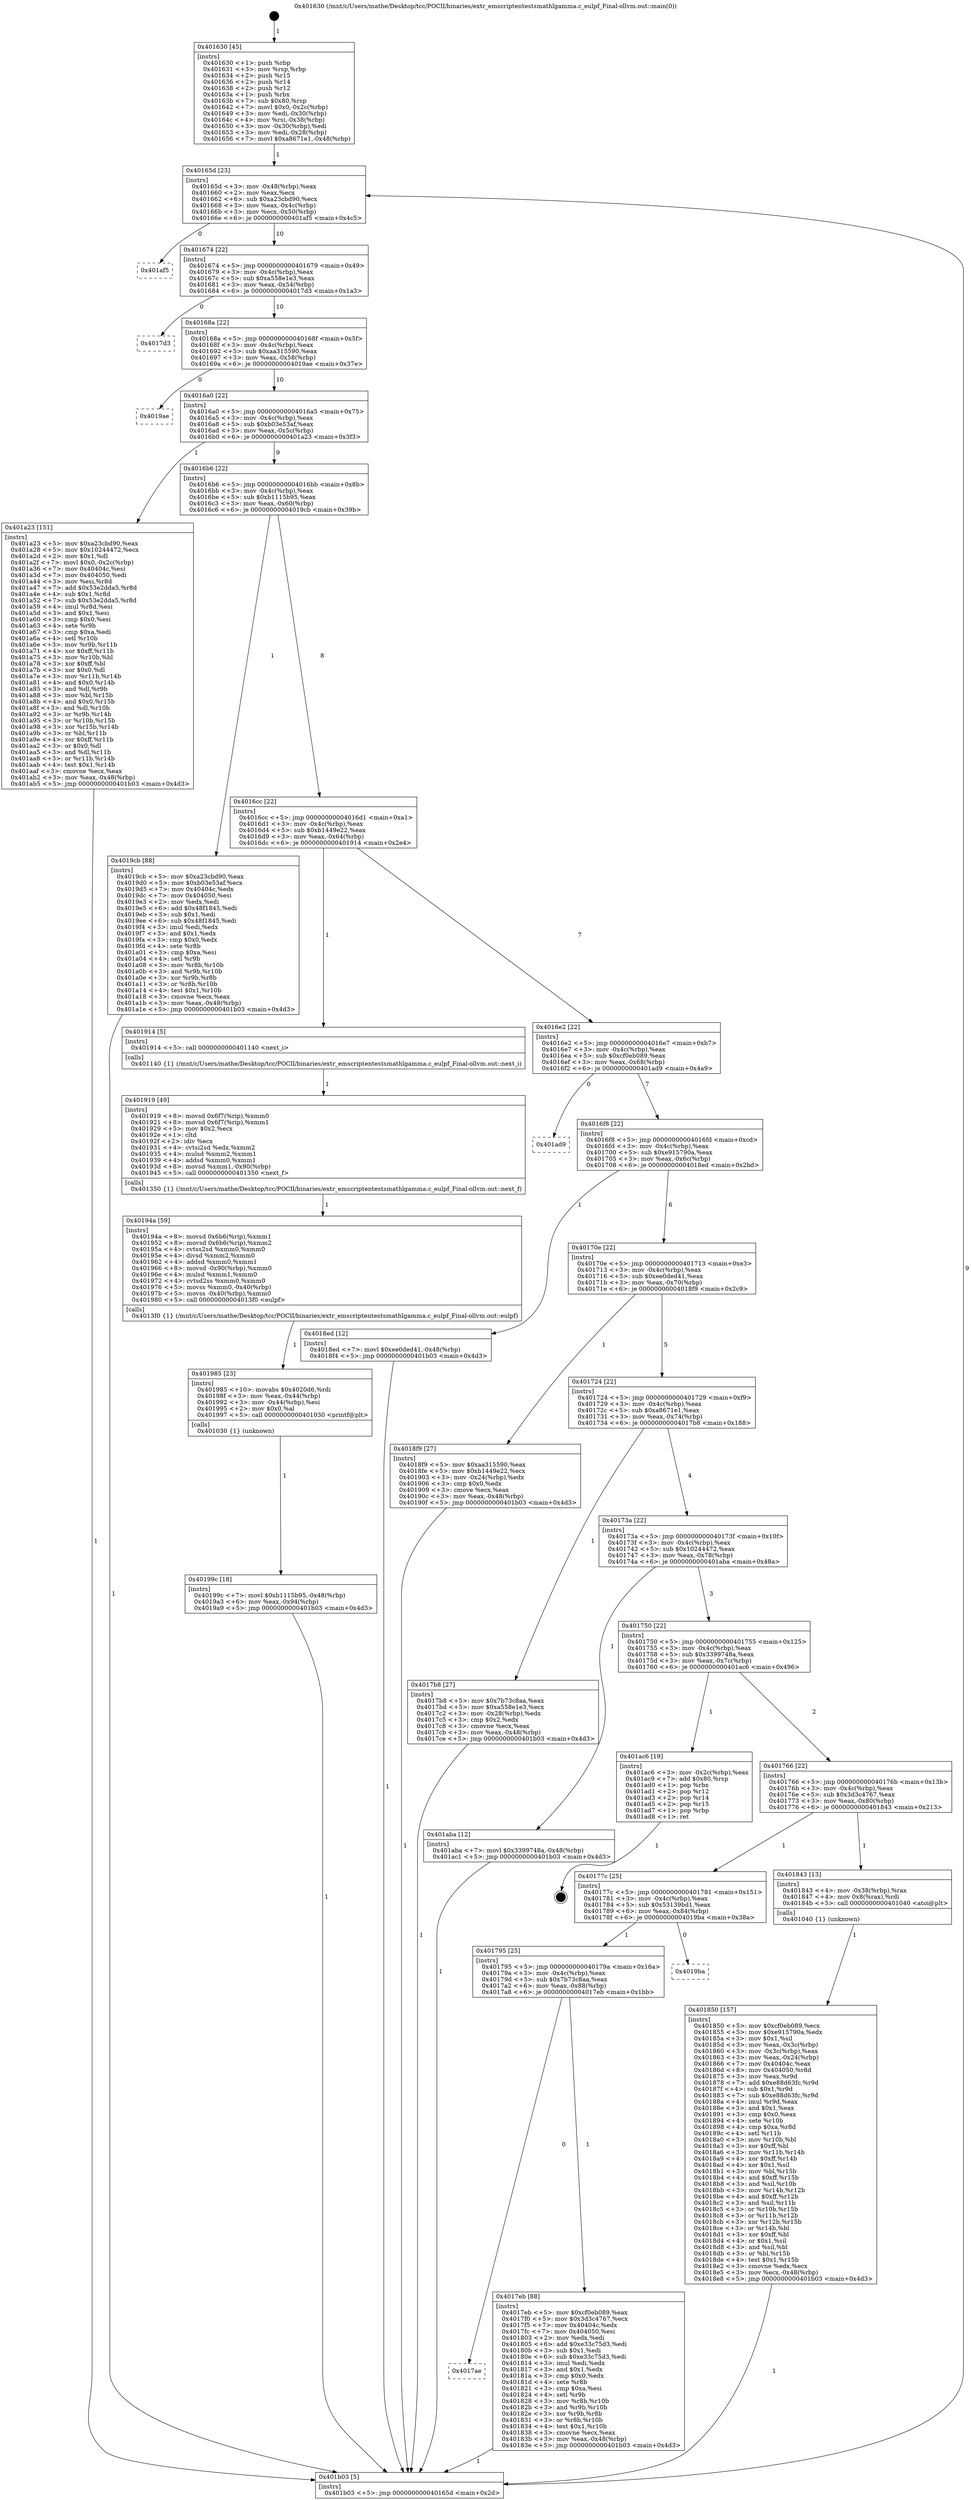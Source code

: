digraph "0x401630" {
  label = "0x401630 (/mnt/c/Users/mathe/Desktop/tcc/POCII/binaries/extr_emscriptentestsmathlgamma.c_eulpf_Final-ollvm.out::main(0))"
  labelloc = "t"
  node[shape=record]

  Entry [label="",width=0.3,height=0.3,shape=circle,fillcolor=black,style=filled]
  "0x40165d" [label="{
     0x40165d [23]\l
     | [instrs]\l
     &nbsp;&nbsp;0x40165d \<+3\>: mov -0x48(%rbp),%eax\l
     &nbsp;&nbsp;0x401660 \<+2\>: mov %eax,%ecx\l
     &nbsp;&nbsp;0x401662 \<+6\>: sub $0xa23cbd90,%ecx\l
     &nbsp;&nbsp;0x401668 \<+3\>: mov %eax,-0x4c(%rbp)\l
     &nbsp;&nbsp;0x40166b \<+3\>: mov %ecx,-0x50(%rbp)\l
     &nbsp;&nbsp;0x40166e \<+6\>: je 0000000000401af5 \<main+0x4c5\>\l
  }"]
  "0x401af5" [label="{
     0x401af5\l
  }", style=dashed]
  "0x401674" [label="{
     0x401674 [22]\l
     | [instrs]\l
     &nbsp;&nbsp;0x401674 \<+5\>: jmp 0000000000401679 \<main+0x49\>\l
     &nbsp;&nbsp;0x401679 \<+3\>: mov -0x4c(%rbp),%eax\l
     &nbsp;&nbsp;0x40167c \<+5\>: sub $0xa558e1e3,%eax\l
     &nbsp;&nbsp;0x401681 \<+3\>: mov %eax,-0x54(%rbp)\l
     &nbsp;&nbsp;0x401684 \<+6\>: je 00000000004017d3 \<main+0x1a3\>\l
  }"]
  Exit [label="",width=0.3,height=0.3,shape=circle,fillcolor=black,style=filled,peripheries=2]
  "0x4017d3" [label="{
     0x4017d3\l
  }", style=dashed]
  "0x40168a" [label="{
     0x40168a [22]\l
     | [instrs]\l
     &nbsp;&nbsp;0x40168a \<+5\>: jmp 000000000040168f \<main+0x5f\>\l
     &nbsp;&nbsp;0x40168f \<+3\>: mov -0x4c(%rbp),%eax\l
     &nbsp;&nbsp;0x401692 \<+5\>: sub $0xaa315590,%eax\l
     &nbsp;&nbsp;0x401697 \<+3\>: mov %eax,-0x58(%rbp)\l
     &nbsp;&nbsp;0x40169a \<+6\>: je 00000000004019ae \<main+0x37e\>\l
  }"]
  "0x40199c" [label="{
     0x40199c [18]\l
     | [instrs]\l
     &nbsp;&nbsp;0x40199c \<+7\>: movl $0xb1115b95,-0x48(%rbp)\l
     &nbsp;&nbsp;0x4019a3 \<+6\>: mov %eax,-0x94(%rbp)\l
     &nbsp;&nbsp;0x4019a9 \<+5\>: jmp 0000000000401b03 \<main+0x4d3\>\l
  }"]
  "0x4019ae" [label="{
     0x4019ae\l
  }", style=dashed]
  "0x4016a0" [label="{
     0x4016a0 [22]\l
     | [instrs]\l
     &nbsp;&nbsp;0x4016a0 \<+5\>: jmp 00000000004016a5 \<main+0x75\>\l
     &nbsp;&nbsp;0x4016a5 \<+3\>: mov -0x4c(%rbp),%eax\l
     &nbsp;&nbsp;0x4016a8 \<+5\>: sub $0xb03e53af,%eax\l
     &nbsp;&nbsp;0x4016ad \<+3\>: mov %eax,-0x5c(%rbp)\l
     &nbsp;&nbsp;0x4016b0 \<+6\>: je 0000000000401a23 \<main+0x3f3\>\l
  }"]
  "0x401985" [label="{
     0x401985 [23]\l
     | [instrs]\l
     &nbsp;&nbsp;0x401985 \<+10\>: movabs $0x4020d6,%rdi\l
     &nbsp;&nbsp;0x40198f \<+3\>: mov %eax,-0x44(%rbp)\l
     &nbsp;&nbsp;0x401992 \<+3\>: mov -0x44(%rbp),%esi\l
     &nbsp;&nbsp;0x401995 \<+2\>: mov $0x0,%al\l
     &nbsp;&nbsp;0x401997 \<+5\>: call 0000000000401030 \<printf@plt\>\l
     | [calls]\l
     &nbsp;&nbsp;0x401030 \{1\} (unknown)\l
  }"]
  "0x401a23" [label="{
     0x401a23 [151]\l
     | [instrs]\l
     &nbsp;&nbsp;0x401a23 \<+5\>: mov $0xa23cbd90,%eax\l
     &nbsp;&nbsp;0x401a28 \<+5\>: mov $0x10244472,%ecx\l
     &nbsp;&nbsp;0x401a2d \<+2\>: mov $0x1,%dl\l
     &nbsp;&nbsp;0x401a2f \<+7\>: movl $0x0,-0x2c(%rbp)\l
     &nbsp;&nbsp;0x401a36 \<+7\>: mov 0x40404c,%esi\l
     &nbsp;&nbsp;0x401a3d \<+7\>: mov 0x404050,%edi\l
     &nbsp;&nbsp;0x401a44 \<+3\>: mov %esi,%r8d\l
     &nbsp;&nbsp;0x401a47 \<+7\>: add $0x53e2dda5,%r8d\l
     &nbsp;&nbsp;0x401a4e \<+4\>: sub $0x1,%r8d\l
     &nbsp;&nbsp;0x401a52 \<+7\>: sub $0x53e2dda5,%r8d\l
     &nbsp;&nbsp;0x401a59 \<+4\>: imul %r8d,%esi\l
     &nbsp;&nbsp;0x401a5d \<+3\>: and $0x1,%esi\l
     &nbsp;&nbsp;0x401a60 \<+3\>: cmp $0x0,%esi\l
     &nbsp;&nbsp;0x401a63 \<+4\>: sete %r9b\l
     &nbsp;&nbsp;0x401a67 \<+3\>: cmp $0xa,%edi\l
     &nbsp;&nbsp;0x401a6a \<+4\>: setl %r10b\l
     &nbsp;&nbsp;0x401a6e \<+3\>: mov %r9b,%r11b\l
     &nbsp;&nbsp;0x401a71 \<+4\>: xor $0xff,%r11b\l
     &nbsp;&nbsp;0x401a75 \<+3\>: mov %r10b,%bl\l
     &nbsp;&nbsp;0x401a78 \<+3\>: xor $0xff,%bl\l
     &nbsp;&nbsp;0x401a7b \<+3\>: xor $0x0,%dl\l
     &nbsp;&nbsp;0x401a7e \<+3\>: mov %r11b,%r14b\l
     &nbsp;&nbsp;0x401a81 \<+4\>: and $0x0,%r14b\l
     &nbsp;&nbsp;0x401a85 \<+3\>: and %dl,%r9b\l
     &nbsp;&nbsp;0x401a88 \<+3\>: mov %bl,%r15b\l
     &nbsp;&nbsp;0x401a8b \<+4\>: and $0x0,%r15b\l
     &nbsp;&nbsp;0x401a8f \<+3\>: and %dl,%r10b\l
     &nbsp;&nbsp;0x401a92 \<+3\>: or %r9b,%r14b\l
     &nbsp;&nbsp;0x401a95 \<+3\>: or %r10b,%r15b\l
     &nbsp;&nbsp;0x401a98 \<+3\>: xor %r15b,%r14b\l
     &nbsp;&nbsp;0x401a9b \<+3\>: or %bl,%r11b\l
     &nbsp;&nbsp;0x401a9e \<+4\>: xor $0xff,%r11b\l
     &nbsp;&nbsp;0x401aa2 \<+3\>: or $0x0,%dl\l
     &nbsp;&nbsp;0x401aa5 \<+3\>: and %dl,%r11b\l
     &nbsp;&nbsp;0x401aa8 \<+3\>: or %r11b,%r14b\l
     &nbsp;&nbsp;0x401aab \<+4\>: test $0x1,%r14b\l
     &nbsp;&nbsp;0x401aaf \<+3\>: cmovne %ecx,%eax\l
     &nbsp;&nbsp;0x401ab2 \<+3\>: mov %eax,-0x48(%rbp)\l
     &nbsp;&nbsp;0x401ab5 \<+5\>: jmp 0000000000401b03 \<main+0x4d3\>\l
  }"]
  "0x4016b6" [label="{
     0x4016b6 [22]\l
     | [instrs]\l
     &nbsp;&nbsp;0x4016b6 \<+5\>: jmp 00000000004016bb \<main+0x8b\>\l
     &nbsp;&nbsp;0x4016bb \<+3\>: mov -0x4c(%rbp),%eax\l
     &nbsp;&nbsp;0x4016be \<+5\>: sub $0xb1115b95,%eax\l
     &nbsp;&nbsp;0x4016c3 \<+3\>: mov %eax,-0x60(%rbp)\l
     &nbsp;&nbsp;0x4016c6 \<+6\>: je 00000000004019cb \<main+0x39b\>\l
  }"]
  "0x40194a" [label="{
     0x40194a [59]\l
     | [instrs]\l
     &nbsp;&nbsp;0x40194a \<+8\>: movsd 0x6b6(%rip),%xmm1\l
     &nbsp;&nbsp;0x401952 \<+8\>: movsd 0x6b6(%rip),%xmm2\l
     &nbsp;&nbsp;0x40195a \<+4\>: cvtss2sd %xmm0,%xmm0\l
     &nbsp;&nbsp;0x40195e \<+4\>: divsd %xmm2,%xmm0\l
     &nbsp;&nbsp;0x401962 \<+4\>: addsd %xmm0,%xmm1\l
     &nbsp;&nbsp;0x401966 \<+8\>: movsd -0x90(%rbp),%xmm0\l
     &nbsp;&nbsp;0x40196e \<+4\>: mulsd %xmm1,%xmm0\l
     &nbsp;&nbsp;0x401972 \<+4\>: cvtsd2ss %xmm0,%xmm0\l
     &nbsp;&nbsp;0x401976 \<+5\>: movss %xmm0,-0x40(%rbp)\l
     &nbsp;&nbsp;0x40197b \<+5\>: movss -0x40(%rbp),%xmm0\l
     &nbsp;&nbsp;0x401980 \<+5\>: call 00000000004013f0 \<eulpf\>\l
     | [calls]\l
     &nbsp;&nbsp;0x4013f0 \{1\} (/mnt/c/Users/mathe/Desktop/tcc/POCII/binaries/extr_emscriptentestsmathlgamma.c_eulpf_Final-ollvm.out::eulpf)\l
  }"]
  "0x4019cb" [label="{
     0x4019cb [88]\l
     | [instrs]\l
     &nbsp;&nbsp;0x4019cb \<+5\>: mov $0xa23cbd90,%eax\l
     &nbsp;&nbsp;0x4019d0 \<+5\>: mov $0xb03e53af,%ecx\l
     &nbsp;&nbsp;0x4019d5 \<+7\>: mov 0x40404c,%edx\l
     &nbsp;&nbsp;0x4019dc \<+7\>: mov 0x404050,%esi\l
     &nbsp;&nbsp;0x4019e3 \<+2\>: mov %edx,%edi\l
     &nbsp;&nbsp;0x4019e5 \<+6\>: add $0x48f1845,%edi\l
     &nbsp;&nbsp;0x4019eb \<+3\>: sub $0x1,%edi\l
     &nbsp;&nbsp;0x4019ee \<+6\>: sub $0x48f1845,%edi\l
     &nbsp;&nbsp;0x4019f4 \<+3\>: imul %edi,%edx\l
     &nbsp;&nbsp;0x4019f7 \<+3\>: and $0x1,%edx\l
     &nbsp;&nbsp;0x4019fa \<+3\>: cmp $0x0,%edx\l
     &nbsp;&nbsp;0x4019fd \<+4\>: sete %r8b\l
     &nbsp;&nbsp;0x401a01 \<+3\>: cmp $0xa,%esi\l
     &nbsp;&nbsp;0x401a04 \<+4\>: setl %r9b\l
     &nbsp;&nbsp;0x401a08 \<+3\>: mov %r8b,%r10b\l
     &nbsp;&nbsp;0x401a0b \<+3\>: and %r9b,%r10b\l
     &nbsp;&nbsp;0x401a0e \<+3\>: xor %r9b,%r8b\l
     &nbsp;&nbsp;0x401a11 \<+3\>: or %r8b,%r10b\l
     &nbsp;&nbsp;0x401a14 \<+4\>: test $0x1,%r10b\l
     &nbsp;&nbsp;0x401a18 \<+3\>: cmovne %ecx,%eax\l
     &nbsp;&nbsp;0x401a1b \<+3\>: mov %eax,-0x48(%rbp)\l
     &nbsp;&nbsp;0x401a1e \<+5\>: jmp 0000000000401b03 \<main+0x4d3\>\l
  }"]
  "0x4016cc" [label="{
     0x4016cc [22]\l
     | [instrs]\l
     &nbsp;&nbsp;0x4016cc \<+5\>: jmp 00000000004016d1 \<main+0xa1\>\l
     &nbsp;&nbsp;0x4016d1 \<+3\>: mov -0x4c(%rbp),%eax\l
     &nbsp;&nbsp;0x4016d4 \<+5\>: sub $0xb1449e22,%eax\l
     &nbsp;&nbsp;0x4016d9 \<+3\>: mov %eax,-0x64(%rbp)\l
     &nbsp;&nbsp;0x4016dc \<+6\>: je 0000000000401914 \<main+0x2e4\>\l
  }"]
  "0x401919" [label="{
     0x401919 [49]\l
     | [instrs]\l
     &nbsp;&nbsp;0x401919 \<+8\>: movsd 0x6f7(%rip),%xmm0\l
     &nbsp;&nbsp;0x401921 \<+8\>: movsd 0x6f7(%rip),%xmm1\l
     &nbsp;&nbsp;0x401929 \<+5\>: mov $0x2,%ecx\l
     &nbsp;&nbsp;0x40192e \<+1\>: cltd\l
     &nbsp;&nbsp;0x40192f \<+2\>: idiv %ecx\l
     &nbsp;&nbsp;0x401931 \<+4\>: cvtsi2sd %edx,%xmm2\l
     &nbsp;&nbsp;0x401935 \<+4\>: mulsd %xmm2,%xmm1\l
     &nbsp;&nbsp;0x401939 \<+4\>: addsd %xmm0,%xmm1\l
     &nbsp;&nbsp;0x40193d \<+8\>: movsd %xmm1,-0x90(%rbp)\l
     &nbsp;&nbsp;0x401945 \<+5\>: call 0000000000401350 \<next_f\>\l
     | [calls]\l
     &nbsp;&nbsp;0x401350 \{1\} (/mnt/c/Users/mathe/Desktop/tcc/POCII/binaries/extr_emscriptentestsmathlgamma.c_eulpf_Final-ollvm.out::next_f)\l
  }"]
  "0x401914" [label="{
     0x401914 [5]\l
     | [instrs]\l
     &nbsp;&nbsp;0x401914 \<+5\>: call 0000000000401140 \<next_i\>\l
     | [calls]\l
     &nbsp;&nbsp;0x401140 \{1\} (/mnt/c/Users/mathe/Desktop/tcc/POCII/binaries/extr_emscriptentestsmathlgamma.c_eulpf_Final-ollvm.out::next_i)\l
  }"]
  "0x4016e2" [label="{
     0x4016e2 [22]\l
     | [instrs]\l
     &nbsp;&nbsp;0x4016e2 \<+5\>: jmp 00000000004016e7 \<main+0xb7\>\l
     &nbsp;&nbsp;0x4016e7 \<+3\>: mov -0x4c(%rbp),%eax\l
     &nbsp;&nbsp;0x4016ea \<+5\>: sub $0xcf0eb089,%eax\l
     &nbsp;&nbsp;0x4016ef \<+3\>: mov %eax,-0x68(%rbp)\l
     &nbsp;&nbsp;0x4016f2 \<+6\>: je 0000000000401ad9 \<main+0x4a9\>\l
  }"]
  "0x401850" [label="{
     0x401850 [157]\l
     | [instrs]\l
     &nbsp;&nbsp;0x401850 \<+5\>: mov $0xcf0eb089,%ecx\l
     &nbsp;&nbsp;0x401855 \<+5\>: mov $0xe915790a,%edx\l
     &nbsp;&nbsp;0x40185a \<+3\>: mov $0x1,%sil\l
     &nbsp;&nbsp;0x40185d \<+3\>: mov %eax,-0x3c(%rbp)\l
     &nbsp;&nbsp;0x401860 \<+3\>: mov -0x3c(%rbp),%eax\l
     &nbsp;&nbsp;0x401863 \<+3\>: mov %eax,-0x24(%rbp)\l
     &nbsp;&nbsp;0x401866 \<+7\>: mov 0x40404c,%eax\l
     &nbsp;&nbsp;0x40186d \<+8\>: mov 0x404050,%r8d\l
     &nbsp;&nbsp;0x401875 \<+3\>: mov %eax,%r9d\l
     &nbsp;&nbsp;0x401878 \<+7\>: add $0xe88d63fc,%r9d\l
     &nbsp;&nbsp;0x40187f \<+4\>: sub $0x1,%r9d\l
     &nbsp;&nbsp;0x401883 \<+7\>: sub $0xe88d63fc,%r9d\l
     &nbsp;&nbsp;0x40188a \<+4\>: imul %r9d,%eax\l
     &nbsp;&nbsp;0x40188e \<+3\>: and $0x1,%eax\l
     &nbsp;&nbsp;0x401891 \<+3\>: cmp $0x0,%eax\l
     &nbsp;&nbsp;0x401894 \<+4\>: sete %r10b\l
     &nbsp;&nbsp;0x401898 \<+4\>: cmp $0xa,%r8d\l
     &nbsp;&nbsp;0x40189c \<+4\>: setl %r11b\l
     &nbsp;&nbsp;0x4018a0 \<+3\>: mov %r10b,%bl\l
     &nbsp;&nbsp;0x4018a3 \<+3\>: xor $0xff,%bl\l
     &nbsp;&nbsp;0x4018a6 \<+3\>: mov %r11b,%r14b\l
     &nbsp;&nbsp;0x4018a9 \<+4\>: xor $0xff,%r14b\l
     &nbsp;&nbsp;0x4018ad \<+4\>: xor $0x1,%sil\l
     &nbsp;&nbsp;0x4018b1 \<+3\>: mov %bl,%r15b\l
     &nbsp;&nbsp;0x4018b4 \<+4\>: and $0xff,%r15b\l
     &nbsp;&nbsp;0x4018b8 \<+3\>: and %sil,%r10b\l
     &nbsp;&nbsp;0x4018bb \<+3\>: mov %r14b,%r12b\l
     &nbsp;&nbsp;0x4018be \<+4\>: and $0xff,%r12b\l
     &nbsp;&nbsp;0x4018c2 \<+3\>: and %sil,%r11b\l
     &nbsp;&nbsp;0x4018c5 \<+3\>: or %r10b,%r15b\l
     &nbsp;&nbsp;0x4018c8 \<+3\>: or %r11b,%r12b\l
     &nbsp;&nbsp;0x4018cb \<+3\>: xor %r12b,%r15b\l
     &nbsp;&nbsp;0x4018ce \<+3\>: or %r14b,%bl\l
     &nbsp;&nbsp;0x4018d1 \<+3\>: xor $0xff,%bl\l
     &nbsp;&nbsp;0x4018d4 \<+4\>: or $0x1,%sil\l
     &nbsp;&nbsp;0x4018d8 \<+3\>: and %sil,%bl\l
     &nbsp;&nbsp;0x4018db \<+3\>: or %bl,%r15b\l
     &nbsp;&nbsp;0x4018de \<+4\>: test $0x1,%r15b\l
     &nbsp;&nbsp;0x4018e2 \<+3\>: cmovne %edx,%ecx\l
     &nbsp;&nbsp;0x4018e5 \<+3\>: mov %ecx,-0x48(%rbp)\l
     &nbsp;&nbsp;0x4018e8 \<+5\>: jmp 0000000000401b03 \<main+0x4d3\>\l
  }"]
  "0x401ad9" [label="{
     0x401ad9\l
  }", style=dashed]
  "0x4016f8" [label="{
     0x4016f8 [22]\l
     | [instrs]\l
     &nbsp;&nbsp;0x4016f8 \<+5\>: jmp 00000000004016fd \<main+0xcd\>\l
     &nbsp;&nbsp;0x4016fd \<+3\>: mov -0x4c(%rbp),%eax\l
     &nbsp;&nbsp;0x401700 \<+5\>: sub $0xe915790a,%eax\l
     &nbsp;&nbsp;0x401705 \<+3\>: mov %eax,-0x6c(%rbp)\l
     &nbsp;&nbsp;0x401708 \<+6\>: je 00000000004018ed \<main+0x2bd\>\l
  }"]
  "0x4017ae" [label="{
     0x4017ae\l
  }", style=dashed]
  "0x4018ed" [label="{
     0x4018ed [12]\l
     | [instrs]\l
     &nbsp;&nbsp;0x4018ed \<+7\>: movl $0xee0ded41,-0x48(%rbp)\l
     &nbsp;&nbsp;0x4018f4 \<+5\>: jmp 0000000000401b03 \<main+0x4d3\>\l
  }"]
  "0x40170e" [label="{
     0x40170e [22]\l
     | [instrs]\l
     &nbsp;&nbsp;0x40170e \<+5\>: jmp 0000000000401713 \<main+0xe3\>\l
     &nbsp;&nbsp;0x401713 \<+3\>: mov -0x4c(%rbp),%eax\l
     &nbsp;&nbsp;0x401716 \<+5\>: sub $0xee0ded41,%eax\l
     &nbsp;&nbsp;0x40171b \<+3\>: mov %eax,-0x70(%rbp)\l
     &nbsp;&nbsp;0x40171e \<+6\>: je 00000000004018f9 \<main+0x2c9\>\l
  }"]
  "0x4017eb" [label="{
     0x4017eb [88]\l
     | [instrs]\l
     &nbsp;&nbsp;0x4017eb \<+5\>: mov $0xcf0eb089,%eax\l
     &nbsp;&nbsp;0x4017f0 \<+5\>: mov $0x3d3c4767,%ecx\l
     &nbsp;&nbsp;0x4017f5 \<+7\>: mov 0x40404c,%edx\l
     &nbsp;&nbsp;0x4017fc \<+7\>: mov 0x404050,%esi\l
     &nbsp;&nbsp;0x401803 \<+2\>: mov %edx,%edi\l
     &nbsp;&nbsp;0x401805 \<+6\>: add $0xe33c75d3,%edi\l
     &nbsp;&nbsp;0x40180b \<+3\>: sub $0x1,%edi\l
     &nbsp;&nbsp;0x40180e \<+6\>: sub $0xe33c75d3,%edi\l
     &nbsp;&nbsp;0x401814 \<+3\>: imul %edi,%edx\l
     &nbsp;&nbsp;0x401817 \<+3\>: and $0x1,%edx\l
     &nbsp;&nbsp;0x40181a \<+3\>: cmp $0x0,%edx\l
     &nbsp;&nbsp;0x40181d \<+4\>: sete %r8b\l
     &nbsp;&nbsp;0x401821 \<+3\>: cmp $0xa,%esi\l
     &nbsp;&nbsp;0x401824 \<+4\>: setl %r9b\l
     &nbsp;&nbsp;0x401828 \<+3\>: mov %r8b,%r10b\l
     &nbsp;&nbsp;0x40182b \<+3\>: and %r9b,%r10b\l
     &nbsp;&nbsp;0x40182e \<+3\>: xor %r9b,%r8b\l
     &nbsp;&nbsp;0x401831 \<+3\>: or %r8b,%r10b\l
     &nbsp;&nbsp;0x401834 \<+4\>: test $0x1,%r10b\l
     &nbsp;&nbsp;0x401838 \<+3\>: cmovne %ecx,%eax\l
     &nbsp;&nbsp;0x40183b \<+3\>: mov %eax,-0x48(%rbp)\l
     &nbsp;&nbsp;0x40183e \<+5\>: jmp 0000000000401b03 \<main+0x4d3\>\l
  }"]
  "0x4018f9" [label="{
     0x4018f9 [27]\l
     | [instrs]\l
     &nbsp;&nbsp;0x4018f9 \<+5\>: mov $0xaa315590,%eax\l
     &nbsp;&nbsp;0x4018fe \<+5\>: mov $0xb1449e22,%ecx\l
     &nbsp;&nbsp;0x401903 \<+3\>: mov -0x24(%rbp),%edx\l
     &nbsp;&nbsp;0x401906 \<+3\>: cmp $0x0,%edx\l
     &nbsp;&nbsp;0x401909 \<+3\>: cmove %ecx,%eax\l
     &nbsp;&nbsp;0x40190c \<+3\>: mov %eax,-0x48(%rbp)\l
     &nbsp;&nbsp;0x40190f \<+5\>: jmp 0000000000401b03 \<main+0x4d3\>\l
  }"]
  "0x401724" [label="{
     0x401724 [22]\l
     | [instrs]\l
     &nbsp;&nbsp;0x401724 \<+5\>: jmp 0000000000401729 \<main+0xf9\>\l
     &nbsp;&nbsp;0x401729 \<+3\>: mov -0x4c(%rbp),%eax\l
     &nbsp;&nbsp;0x40172c \<+5\>: sub $0xa8671e1,%eax\l
     &nbsp;&nbsp;0x401731 \<+3\>: mov %eax,-0x74(%rbp)\l
     &nbsp;&nbsp;0x401734 \<+6\>: je 00000000004017b8 \<main+0x188\>\l
  }"]
  "0x401795" [label="{
     0x401795 [25]\l
     | [instrs]\l
     &nbsp;&nbsp;0x401795 \<+5\>: jmp 000000000040179a \<main+0x16a\>\l
     &nbsp;&nbsp;0x40179a \<+3\>: mov -0x4c(%rbp),%eax\l
     &nbsp;&nbsp;0x40179d \<+5\>: sub $0x7b73c8aa,%eax\l
     &nbsp;&nbsp;0x4017a2 \<+6\>: mov %eax,-0x88(%rbp)\l
     &nbsp;&nbsp;0x4017a8 \<+6\>: je 00000000004017eb \<main+0x1bb\>\l
  }"]
  "0x4017b8" [label="{
     0x4017b8 [27]\l
     | [instrs]\l
     &nbsp;&nbsp;0x4017b8 \<+5\>: mov $0x7b73c8aa,%eax\l
     &nbsp;&nbsp;0x4017bd \<+5\>: mov $0xa558e1e3,%ecx\l
     &nbsp;&nbsp;0x4017c2 \<+3\>: mov -0x28(%rbp),%edx\l
     &nbsp;&nbsp;0x4017c5 \<+3\>: cmp $0x2,%edx\l
     &nbsp;&nbsp;0x4017c8 \<+3\>: cmovne %ecx,%eax\l
     &nbsp;&nbsp;0x4017cb \<+3\>: mov %eax,-0x48(%rbp)\l
     &nbsp;&nbsp;0x4017ce \<+5\>: jmp 0000000000401b03 \<main+0x4d3\>\l
  }"]
  "0x40173a" [label="{
     0x40173a [22]\l
     | [instrs]\l
     &nbsp;&nbsp;0x40173a \<+5\>: jmp 000000000040173f \<main+0x10f\>\l
     &nbsp;&nbsp;0x40173f \<+3\>: mov -0x4c(%rbp),%eax\l
     &nbsp;&nbsp;0x401742 \<+5\>: sub $0x10244472,%eax\l
     &nbsp;&nbsp;0x401747 \<+3\>: mov %eax,-0x78(%rbp)\l
     &nbsp;&nbsp;0x40174a \<+6\>: je 0000000000401aba \<main+0x48a\>\l
  }"]
  "0x401b03" [label="{
     0x401b03 [5]\l
     | [instrs]\l
     &nbsp;&nbsp;0x401b03 \<+5\>: jmp 000000000040165d \<main+0x2d\>\l
  }"]
  "0x401630" [label="{
     0x401630 [45]\l
     | [instrs]\l
     &nbsp;&nbsp;0x401630 \<+1\>: push %rbp\l
     &nbsp;&nbsp;0x401631 \<+3\>: mov %rsp,%rbp\l
     &nbsp;&nbsp;0x401634 \<+2\>: push %r15\l
     &nbsp;&nbsp;0x401636 \<+2\>: push %r14\l
     &nbsp;&nbsp;0x401638 \<+2\>: push %r12\l
     &nbsp;&nbsp;0x40163a \<+1\>: push %rbx\l
     &nbsp;&nbsp;0x40163b \<+7\>: sub $0x80,%rsp\l
     &nbsp;&nbsp;0x401642 \<+7\>: movl $0x0,-0x2c(%rbp)\l
     &nbsp;&nbsp;0x401649 \<+3\>: mov %edi,-0x30(%rbp)\l
     &nbsp;&nbsp;0x40164c \<+4\>: mov %rsi,-0x38(%rbp)\l
     &nbsp;&nbsp;0x401650 \<+3\>: mov -0x30(%rbp),%edi\l
     &nbsp;&nbsp;0x401653 \<+3\>: mov %edi,-0x28(%rbp)\l
     &nbsp;&nbsp;0x401656 \<+7\>: movl $0xa8671e1,-0x48(%rbp)\l
  }"]
  "0x4019ba" [label="{
     0x4019ba\l
  }", style=dashed]
  "0x401aba" [label="{
     0x401aba [12]\l
     | [instrs]\l
     &nbsp;&nbsp;0x401aba \<+7\>: movl $0x3399748a,-0x48(%rbp)\l
     &nbsp;&nbsp;0x401ac1 \<+5\>: jmp 0000000000401b03 \<main+0x4d3\>\l
  }"]
  "0x401750" [label="{
     0x401750 [22]\l
     | [instrs]\l
     &nbsp;&nbsp;0x401750 \<+5\>: jmp 0000000000401755 \<main+0x125\>\l
     &nbsp;&nbsp;0x401755 \<+3\>: mov -0x4c(%rbp),%eax\l
     &nbsp;&nbsp;0x401758 \<+5\>: sub $0x3399748a,%eax\l
     &nbsp;&nbsp;0x40175d \<+3\>: mov %eax,-0x7c(%rbp)\l
     &nbsp;&nbsp;0x401760 \<+6\>: je 0000000000401ac6 \<main+0x496\>\l
  }"]
  "0x40177c" [label="{
     0x40177c [25]\l
     | [instrs]\l
     &nbsp;&nbsp;0x40177c \<+5\>: jmp 0000000000401781 \<main+0x151\>\l
     &nbsp;&nbsp;0x401781 \<+3\>: mov -0x4c(%rbp),%eax\l
     &nbsp;&nbsp;0x401784 \<+5\>: sub $0x53139bd1,%eax\l
     &nbsp;&nbsp;0x401789 \<+6\>: mov %eax,-0x84(%rbp)\l
     &nbsp;&nbsp;0x40178f \<+6\>: je 00000000004019ba \<main+0x38a\>\l
  }"]
  "0x401ac6" [label="{
     0x401ac6 [19]\l
     | [instrs]\l
     &nbsp;&nbsp;0x401ac6 \<+3\>: mov -0x2c(%rbp),%eax\l
     &nbsp;&nbsp;0x401ac9 \<+7\>: add $0x80,%rsp\l
     &nbsp;&nbsp;0x401ad0 \<+1\>: pop %rbx\l
     &nbsp;&nbsp;0x401ad1 \<+2\>: pop %r12\l
     &nbsp;&nbsp;0x401ad3 \<+2\>: pop %r14\l
     &nbsp;&nbsp;0x401ad5 \<+2\>: pop %r15\l
     &nbsp;&nbsp;0x401ad7 \<+1\>: pop %rbp\l
     &nbsp;&nbsp;0x401ad8 \<+1\>: ret\l
  }"]
  "0x401766" [label="{
     0x401766 [22]\l
     | [instrs]\l
     &nbsp;&nbsp;0x401766 \<+5\>: jmp 000000000040176b \<main+0x13b\>\l
     &nbsp;&nbsp;0x40176b \<+3\>: mov -0x4c(%rbp),%eax\l
     &nbsp;&nbsp;0x40176e \<+5\>: sub $0x3d3c4767,%eax\l
     &nbsp;&nbsp;0x401773 \<+3\>: mov %eax,-0x80(%rbp)\l
     &nbsp;&nbsp;0x401776 \<+6\>: je 0000000000401843 \<main+0x213\>\l
  }"]
  "0x401843" [label="{
     0x401843 [13]\l
     | [instrs]\l
     &nbsp;&nbsp;0x401843 \<+4\>: mov -0x38(%rbp),%rax\l
     &nbsp;&nbsp;0x401847 \<+4\>: mov 0x8(%rax),%rdi\l
     &nbsp;&nbsp;0x40184b \<+5\>: call 0000000000401040 \<atoi@plt\>\l
     | [calls]\l
     &nbsp;&nbsp;0x401040 \{1\} (unknown)\l
  }"]
  Entry -> "0x401630" [label=" 1"]
  "0x40165d" -> "0x401af5" [label=" 0"]
  "0x40165d" -> "0x401674" [label=" 10"]
  "0x401ac6" -> Exit [label=" 1"]
  "0x401674" -> "0x4017d3" [label=" 0"]
  "0x401674" -> "0x40168a" [label=" 10"]
  "0x401aba" -> "0x401b03" [label=" 1"]
  "0x40168a" -> "0x4019ae" [label=" 0"]
  "0x40168a" -> "0x4016a0" [label=" 10"]
  "0x401a23" -> "0x401b03" [label=" 1"]
  "0x4016a0" -> "0x401a23" [label=" 1"]
  "0x4016a0" -> "0x4016b6" [label=" 9"]
  "0x4019cb" -> "0x401b03" [label=" 1"]
  "0x4016b6" -> "0x4019cb" [label=" 1"]
  "0x4016b6" -> "0x4016cc" [label=" 8"]
  "0x40199c" -> "0x401b03" [label=" 1"]
  "0x4016cc" -> "0x401914" [label=" 1"]
  "0x4016cc" -> "0x4016e2" [label=" 7"]
  "0x401985" -> "0x40199c" [label=" 1"]
  "0x4016e2" -> "0x401ad9" [label=" 0"]
  "0x4016e2" -> "0x4016f8" [label=" 7"]
  "0x40194a" -> "0x401985" [label=" 1"]
  "0x4016f8" -> "0x4018ed" [label=" 1"]
  "0x4016f8" -> "0x40170e" [label=" 6"]
  "0x401919" -> "0x40194a" [label=" 1"]
  "0x40170e" -> "0x4018f9" [label=" 1"]
  "0x40170e" -> "0x401724" [label=" 5"]
  "0x401914" -> "0x401919" [label=" 1"]
  "0x401724" -> "0x4017b8" [label=" 1"]
  "0x401724" -> "0x40173a" [label=" 4"]
  "0x4017b8" -> "0x401b03" [label=" 1"]
  "0x401630" -> "0x40165d" [label=" 1"]
  "0x401b03" -> "0x40165d" [label=" 9"]
  "0x4018ed" -> "0x401b03" [label=" 1"]
  "0x40173a" -> "0x401aba" [label=" 1"]
  "0x40173a" -> "0x401750" [label=" 3"]
  "0x401850" -> "0x401b03" [label=" 1"]
  "0x401750" -> "0x401ac6" [label=" 1"]
  "0x401750" -> "0x401766" [label=" 2"]
  "0x4017eb" -> "0x401b03" [label=" 1"]
  "0x401766" -> "0x401843" [label=" 1"]
  "0x401766" -> "0x40177c" [label=" 1"]
  "0x401843" -> "0x401850" [label=" 1"]
  "0x40177c" -> "0x4019ba" [label=" 0"]
  "0x40177c" -> "0x401795" [label=" 1"]
  "0x4018f9" -> "0x401b03" [label=" 1"]
  "0x401795" -> "0x4017eb" [label=" 1"]
  "0x401795" -> "0x4017ae" [label=" 0"]
}
